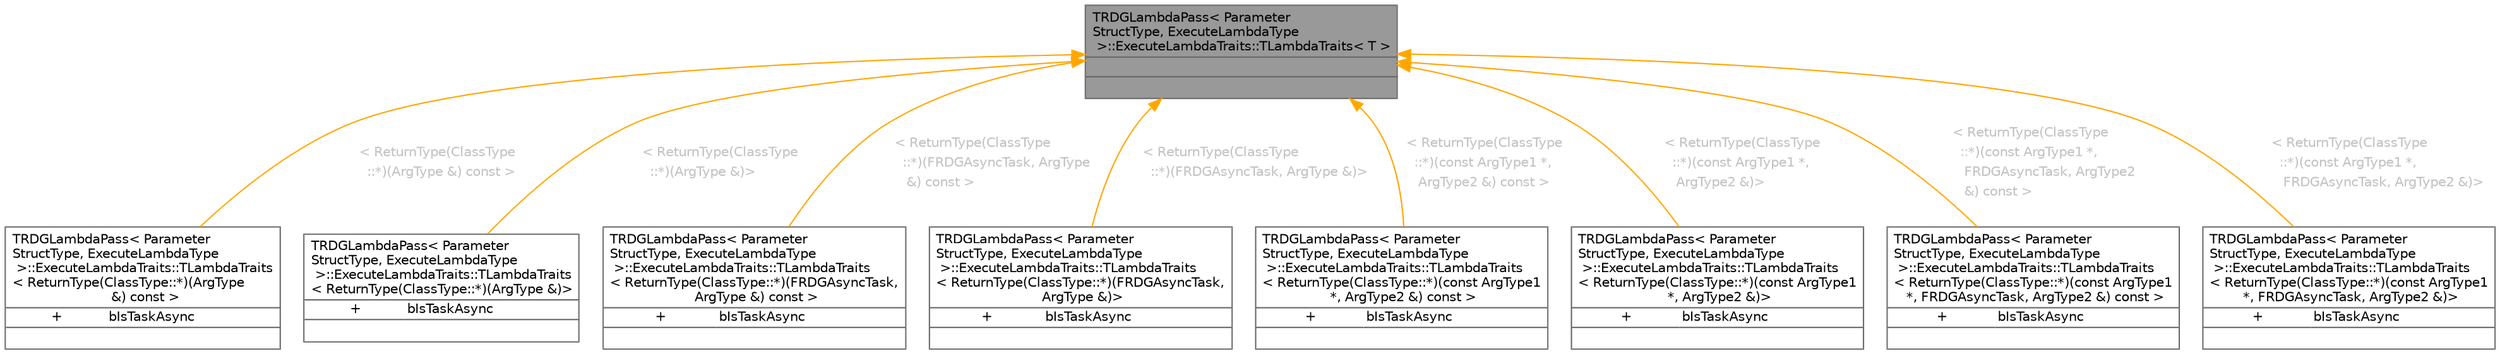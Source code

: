 digraph "TRDGLambdaPass&lt; ParameterStructType, ExecuteLambdaType &gt;::ExecuteLambdaTraits::TLambdaTraits&lt; T &gt;"
{
 // INTERACTIVE_SVG=YES
 // LATEX_PDF_SIZE
  bgcolor="transparent";
  edge [fontname=Helvetica,fontsize=10,labelfontname=Helvetica,labelfontsize=10];
  node [fontname=Helvetica,fontsize=10,shape=box,height=0.2,width=0.4];
  Node1 [id="Node000001",shape=plain,label=<<TABLE CELLBORDER="0" BORDER="1"><TR><TD COLSPAN="2" CELLPADDING="1" CELLSPACING="0">TRDGLambdaPass&lt; Parameter<BR ALIGN="LEFT"/>StructType, ExecuteLambdaType<BR ALIGN="LEFT"/> &gt;::ExecuteLambdaTraits::TLambdaTraits&lt; T &gt;</TD></TR>
<HR/>
<TR><TD COLSPAN="2" CELLPADDING="1" CELLSPACING="0">&nbsp;</TD></TR>
<HR/>
<TR><TD COLSPAN="2" CELLPADDING="1" CELLSPACING="0">&nbsp;</TD></TR>
</TABLE>>
,height=0.2,width=0.4,color="gray40", fillcolor="grey60", style="filled", fontcolor="black",tooltip=" "];
  Node1 -> Node2 [id="edge1_Node000001_Node000002",dir="back",color="orange",style="solid",tooltip=" ",label=<<TABLE CELLBORDER="0" BORDER="0"><TR><TD VALIGN="top" ALIGN="LEFT" CELLPADDING="1" CELLSPACING="0">&lt; ReturnType(ClassType</TD></TR>
<TR><TD VALIGN="top" ALIGN="LEFT" CELLPADDING="1" CELLSPACING="0">&nbsp;&nbsp;::*)(ArgType &amp;) const &gt;</TD></TR>
</TABLE>> ,fontcolor="grey" ];
  Node2 [id="Node000002",shape=plain,label=<<TABLE CELLBORDER="0" BORDER="1"><TR><TD COLSPAN="2" CELLPADDING="1" CELLSPACING="0">TRDGLambdaPass&lt; Parameter<BR ALIGN="LEFT"/>StructType, ExecuteLambdaType<BR ALIGN="LEFT"/> &gt;::ExecuteLambdaTraits::TLambdaTraits<BR ALIGN="LEFT"/>&lt; ReturnType(ClassType::*)(ArgType<BR ALIGN="LEFT"/> &amp;) const &gt;</TD></TR>
<HR/>
<TR><TD VALIGN="top" CELLPADDING="1" CELLSPACING="0">+</TD><TD VALIGN="top" ALIGN="LEFT" CELLPADDING="1" CELLSPACING="0">bIsTaskAsync<BR ALIGN="LEFT"/></TD></TR>
<HR/>
<TR><TD COLSPAN="2" CELLPADDING="1" CELLSPACING="0">&nbsp;</TD></TR>
</TABLE>>
,height=0.2,width=0.4,color="gray40", fillcolor="white", style="filled",URL="$db/ddc/structTRDGLambdaPass_1_1ExecuteLambdaTraits_1_1TLambdaTraits_3_01ReturnType_07ClassType_1_1_5_08_07ArgType_01_6_08_01const_01_4.html",tooltip=" "];
  Node1 -> Node3 [id="edge2_Node000001_Node000003",dir="back",color="orange",style="solid",tooltip=" ",label=<<TABLE CELLBORDER="0" BORDER="0"><TR><TD VALIGN="top" ALIGN="LEFT" CELLPADDING="1" CELLSPACING="0">&lt; ReturnType(ClassType</TD></TR>
<TR><TD VALIGN="top" ALIGN="LEFT" CELLPADDING="1" CELLSPACING="0">&nbsp;&nbsp;::*)(ArgType &amp;)&gt;</TD></TR>
</TABLE>> ,fontcolor="grey" ];
  Node3 [id="Node000003",shape=plain,label=<<TABLE CELLBORDER="0" BORDER="1"><TR><TD COLSPAN="2" CELLPADDING="1" CELLSPACING="0">TRDGLambdaPass&lt; Parameter<BR ALIGN="LEFT"/>StructType, ExecuteLambdaType<BR ALIGN="LEFT"/> &gt;::ExecuteLambdaTraits::TLambdaTraits<BR ALIGN="LEFT"/>&lt; ReturnType(ClassType::*)(ArgType &amp;)&gt;</TD></TR>
<HR/>
<TR><TD VALIGN="top" CELLPADDING="1" CELLSPACING="0">+</TD><TD VALIGN="top" ALIGN="LEFT" CELLPADDING="1" CELLSPACING="0">bIsTaskAsync<BR ALIGN="LEFT"/></TD></TR>
<HR/>
<TR><TD COLSPAN="2" CELLPADDING="1" CELLSPACING="0">&nbsp;</TD></TR>
</TABLE>>
,height=0.2,width=0.4,color="gray40", fillcolor="white", style="filled",URL="$d4/d61/structTRDGLambdaPass_1_1ExecuteLambdaTraits_1_1TLambdaTraits_3_01ReturnType_07ClassType_1_1_5_08_07ArgType_01_6_08_4.html",tooltip=" "];
  Node1 -> Node4 [id="edge3_Node000001_Node000004",dir="back",color="orange",style="solid",tooltip=" ",label=<<TABLE CELLBORDER="0" BORDER="0"><TR><TD VALIGN="top" ALIGN="LEFT" CELLPADDING="1" CELLSPACING="0">&lt; ReturnType(ClassType</TD></TR>
<TR><TD VALIGN="top" ALIGN="LEFT" CELLPADDING="1" CELLSPACING="0">&nbsp;&nbsp;::*)(FRDGAsyncTask, ArgType</TD></TR>
<TR><TD VALIGN="top" ALIGN="LEFT" CELLPADDING="1" CELLSPACING="0">&nbsp;&nbsp; &amp;) const &gt;</TD></TR>
</TABLE>> ,fontcolor="grey" ];
  Node4 [id="Node000004",shape=plain,label=<<TABLE CELLBORDER="0" BORDER="1"><TR><TD COLSPAN="2" CELLPADDING="1" CELLSPACING="0">TRDGLambdaPass&lt; Parameter<BR ALIGN="LEFT"/>StructType, ExecuteLambdaType<BR ALIGN="LEFT"/> &gt;::ExecuteLambdaTraits::TLambdaTraits<BR ALIGN="LEFT"/>&lt; ReturnType(ClassType::*)(FRDGAsyncTask,<BR ALIGN="LEFT"/> ArgType &amp;) const &gt;</TD></TR>
<HR/>
<TR><TD VALIGN="top" CELLPADDING="1" CELLSPACING="0">+</TD><TD VALIGN="top" ALIGN="LEFT" CELLPADDING="1" CELLSPACING="0">bIsTaskAsync<BR ALIGN="LEFT"/></TD></TR>
<HR/>
<TR><TD COLSPAN="2" CELLPADDING="1" CELLSPACING="0">&nbsp;</TD></TR>
</TABLE>>
,height=0.2,width=0.4,color="gray40", fillcolor="white", style="filled",URL="$d6/d27/structTRDGLambdaPass_1_1ExecuteLambdaTraits_1_1TLambdaTraits_3_01ReturnType_07ClassType_1_1_5_0849992dcfc32752bcc97989fe9603759b.html",tooltip=" "];
  Node1 -> Node5 [id="edge4_Node000001_Node000005",dir="back",color="orange",style="solid",tooltip=" ",label=<<TABLE CELLBORDER="0" BORDER="0"><TR><TD VALIGN="top" ALIGN="LEFT" CELLPADDING="1" CELLSPACING="0">&lt; ReturnType(ClassType</TD></TR>
<TR><TD VALIGN="top" ALIGN="LEFT" CELLPADDING="1" CELLSPACING="0">&nbsp;&nbsp;::*)(FRDGAsyncTask, ArgType &amp;)&gt;</TD></TR>
</TABLE>> ,fontcolor="grey" ];
  Node5 [id="Node000005",shape=plain,label=<<TABLE CELLBORDER="0" BORDER="1"><TR><TD COLSPAN="2" CELLPADDING="1" CELLSPACING="0">TRDGLambdaPass&lt; Parameter<BR ALIGN="LEFT"/>StructType, ExecuteLambdaType<BR ALIGN="LEFT"/> &gt;::ExecuteLambdaTraits::TLambdaTraits<BR ALIGN="LEFT"/>&lt; ReturnType(ClassType::*)(FRDGAsyncTask,<BR ALIGN="LEFT"/> ArgType &amp;)&gt;</TD></TR>
<HR/>
<TR><TD VALIGN="top" CELLPADDING="1" CELLSPACING="0">+</TD><TD VALIGN="top" ALIGN="LEFT" CELLPADDING="1" CELLSPACING="0">bIsTaskAsync<BR ALIGN="LEFT"/></TD></TR>
<HR/>
<TR><TD COLSPAN="2" CELLPADDING="1" CELLSPACING="0">&nbsp;</TD></TR>
</TABLE>>
,height=0.2,width=0.4,color="gray40", fillcolor="white", style="filled",URL="$dc/d91/structTRDGLambdaPass_1_1ExecuteLambdaTraits_1_1TLambdaTraits_3_01ReturnType_07ClassType_1_1_5_08652ca1b51b495f9106f072b6dbdbfb6e.html",tooltip=" "];
  Node1 -> Node6 [id="edge5_Node000001_Node000006",dir="back",color="orange",style="solid",tooltip=" ",label=<<TABLE CELLBORDER="0" BORDER="0"><TR><TD VALIGN="top" ALIGN="LEFT" CELLPADDING="1" CELLSPACING="0">&lt; ReturnType(ClassType</TD></TR>
<TR><TD VALIGN="top" ALIGN="LEFT" CELLPADDING="1" CELLSPACING="0">&nbsp;&nbsp;::*)(const ArgType1 *,</TD></TR>
<TR><TD VALIGN="top" ALIGN="LEFT" CELLPADDING="1" CELLSPACING="0">&nbsp;&nbsp; ArgType2 &amp;) const &gt;</TD></TR>
</TABLE>> ,fontcolor="grey" ];
  Node6 [id="Node000006",shape=plain,label=<<TABLE CELLBORDER="0" BORDER="1"><TR><TD COLSPAN="2" CELLPADDING="1" CELLSPACING="0">TRDGLambdaPass&lt; Parameter<BR ALIGN="LEFT"/>StructType, ExecuteLambdaType<BR ALIGN="LEFT"/> &gt;::ExecuteLambdaTraits::TLambdaTraits<BR ALIGN="LEFT"/>&lt; ReturnType(ClassType::*)(const ArgType1<BR ALIGN="LEFT"/> *, ArgType2 &amp;) const &gt;</TD></TR>
<HR/>
<TR><TD VALIGN="top" CELLPADDING="1" CELLSPACING="0">+</TD><TD VALIGN="top" ALIGN="LEFT" CELLPADDING="1" CELLSPACING="0">bIsTaskAsync<BR ALIGN="LEFT"/></TD></TR>
<HR/>
<TR><TD COLSPAN="2" CELLPADDING="1" CELLSPACING="0">&nbsp;</TD></TR>
</TABLE>>
,height=0.2,width=0.4,color="gray40", fillcolor="white", style="filled",URL="$d2/d26/structTRDGLambdaPass_1_1ExecuteLambdaTraits_1_1TLambdaTraits_3_01ReturnType_07ClassType_1_1_5_084247949cac68a33e3a3286debb164a58.html",tooltip=" "];
  Node1 -> Node7 [id="edge6_Node000001_Node000007",dir="back",color="orange",style="solid",tooltip=" ",label=<<TABLE CELLBORDER="0" BORDER="0"><TR><TD VALIGN="top" ALIGN="LEFT" CELLPADDING="1" CELLSPACING="0">&lt; ReturnType(ClassType</TD></TR>
<TR><TD VALIGN="top" ALIGN="LEFT" CELLPADDING="1" CELLSPACING="0">&nbsp;&nbsp;::*)(const ArgType1 *,</TD></TR>
<TR><TD VALIGN="top" ALIGN="LEFT" CELLPADDING="1" CELLSPACING="0">&nbsp;&nbsp; ArgType2 &amp;)&gt;</TD></TR>
</TABLE>> ,fontcolor="grey" ];
  Node7 [id="Node000007",shape=plain,label=<<TABLE CELLBORDER="0" BORDER="1"><TR><TD COLSPAN="2" CELLPADDING="1" CELLSPACING="0">TRDGLambdaPass&lt; Parameter<BR ALIGN="LEFT"/>StructType, ExecuteLambdaType<BR ALIGN="LEFT"/> &gt;::ExecuteLambdaTraits::TLambdaTraits<BR ALIGN="LEFT"/>&lt; ReturnType(ClassType::*)(const ArgType1<BR ALIGN="LEFT"/> *, ArgType2 &amp;)&gt;</TD></TR>
<HR/>
<TR><TD VALIGN="top" CELLPADDING="1" CELLSPACING="0">+</TD><TD VALIGN="top" ALIGN="LEFT" CELLPADDING="1" CELLSPACING="0">bIsTaskAsync<BR ALIGN="LEFT"/></TD></TR>
<HR/>
<TR><TD COLSPAN="2" CELLPADDING="1" CELLSPACING="0">&nbsp;</TD></TR>
</TABLE>>
,height=0.2,width=0.4,color="gray40", fillcolor="white", style="filled",URL="$d0/d18/structTRDGLambdaPass_1_1ExecuteLambdaTraits_1_1TLambdaTraits_3_01ReturnType_07ClassType_1_1_5_083aa7f411971d12672d8ee101d7dc81ce.html",tooltip=" "];
  Node1 -> Node8 [id="edge7_Node000001_Node000008",dir="back",color="orange",style="solid",tooltip=" ",label=<<TABLE CELLBORDER="0" BORDER="0"><TR><TD VALIGN="top" ALIGN="LEFT" CELLPADDING="1" CELLSPACING="0">&lt; ReturnType(ClassType</TD></TR>
<TR><TD VALIGN="top" ALIGN="LEFT" CELLPADDING="1" CELLSPACING="0">&nbsp;&nbsp;::*)(const ArgType1 *,</TD></TR>
<TR><TD VALIGN="top" ALIGN="LEFT" CELLPADDING="1" CELLSPACING="0">&nbsp;&nbsp; FRDGAsyncTask, ArgType2</TD></TR>
<TR><TD VALIGN="top" ALIGN="LEFT" CELLPADDING="1" CELLSPACING="0">&nbsp;&nbsp; &amp;) const &gt;</TD></TR>
</TABLE>> ,fontcolor="grey" ];
  Node8 [id="Node000008",shape=plain,label=<<TABLE CELLBORDER="0" BORDER="1"><TR><TD COLSPAN="2" CELLPADDING="1" CELLSPACING="0">TRDGLambdaPass&lt; Parameter<BR ALIGN="LEFT"/>StructType, ExecuteLambdaType<BR ALIGN="LEFT"/> &gt;::ExecuteLambdaTraits::TLambdaTraits<BR ALIGN="LEFT"/>&lt; ReturnType(ClassType::*)(const ArgType1<BR ALIGN="LEFT"/> *, FRDGAsyncTask, ArgType2 &amp;) const &gt;</TD></TR>
<HR/>
<TR><TD VALIGN="top" CELLPADDING="1" CELLSPACING="0">+</TD><TD VALIGN="top" ALIGN="LEFT" CELLPADDING="1" CELLSPACING="0">bIsTaskAsync<BR ALIGN="LEFT"/></TD></TR>
<HR/>
<TR><TD COLSPAN="2" CELLPADDING="1" CELLSPACING="0">&nbsp;</TD></TR>
</TABLE>>
,height=0.2,width=0.4,color="gray40", fillcolor="white", style="filled",URL="$de/d66/structTRDGLambdaPass_1_1ExecuteLambdaTraits_1_1TLambdaTraits_3_01ReturnType_07ClassType_1_1_5_082e6588acf70ed44a1209c1738f7ea25f.html",tooltip=" "];
  Node1 -> Node9 [id="edge8_Node000001_Node000009",dir="back",color="orange",style="solid",tooltip=" ",label=<<TABLE CELLBORDER="0" BORDER="0"><TR><TD VALIGN="top" ALIGN="LEFT" CELLPADDING="1" CELLSPACING="0">&lt; ReturnType(ClassType</TD></TR>
<TR><TD VALIGN="top" ALIGN="LEFT" CELLPADDING="1" CELLSPACING="0">&nbsp;&nbsp;::*)(const ArgType1 *,</TD></TR>
<TR><TD VALIGN="top" ALIGN="LEFT" CELLPADDING="1" CELLSPACING="0">&nbsp;&nbsp; FRDGAsyncTask, ArgType2 &amp;)&gt;</TD></TR>
</TABLE>> ,fontcolor="grey" ];
  Node9 [id="Node000009",shape=plain,label=<<TABLE CELLBORDER="0" BORDER="1"><TR><TD COLSPAN="2" CELLPADDING="1" CELLSPACING="0">TRDGLambdaPass&lt; Parameter<BR ALIGN="LEFT"/>StructType, ExecuteLambdaType<BR ALIGN="LEFT"/> &gt;::ExecuteLambdaTraits::TLambdaTraits<BR ALIGN="LEFT"/>&lt; ReturnType(ClassType::*)(const ArgType1<BR ALIGN="LEFT"/> *, FRDGAsyncTask, ArgType2 &amp;)&gt;</TD></TR>
<HR/>
<TR><TD VALIGN="top" CELLPADDING="1" CELLSPACING="0">+</TD><TD VALIGN="top" ALIGN="LEFT" CELLPADDING="1" CELLSPACING="0">bIsTaskAsync<BR ALIGN="LEFT"/></TD></TR>
<HR/>
<TR><TD COLSPAN="2" CELLPADDING="1" CELLSPACING="0">&nbsp;</TD></TR>
</TABLE>>
,height=0.2,width=0.4,color="gray40", fillcolor="white", style="filled",URL="$de/d01/structTRDGLambdaPass_1_1ExecuteLambdaTraits_1_1TLambdaTraits_3_01ReturnType_07ClassType_1_1_5_08508ee7a4a21b9e97cecf7928ca5a3e4a.html",tooltip=" "];
}
